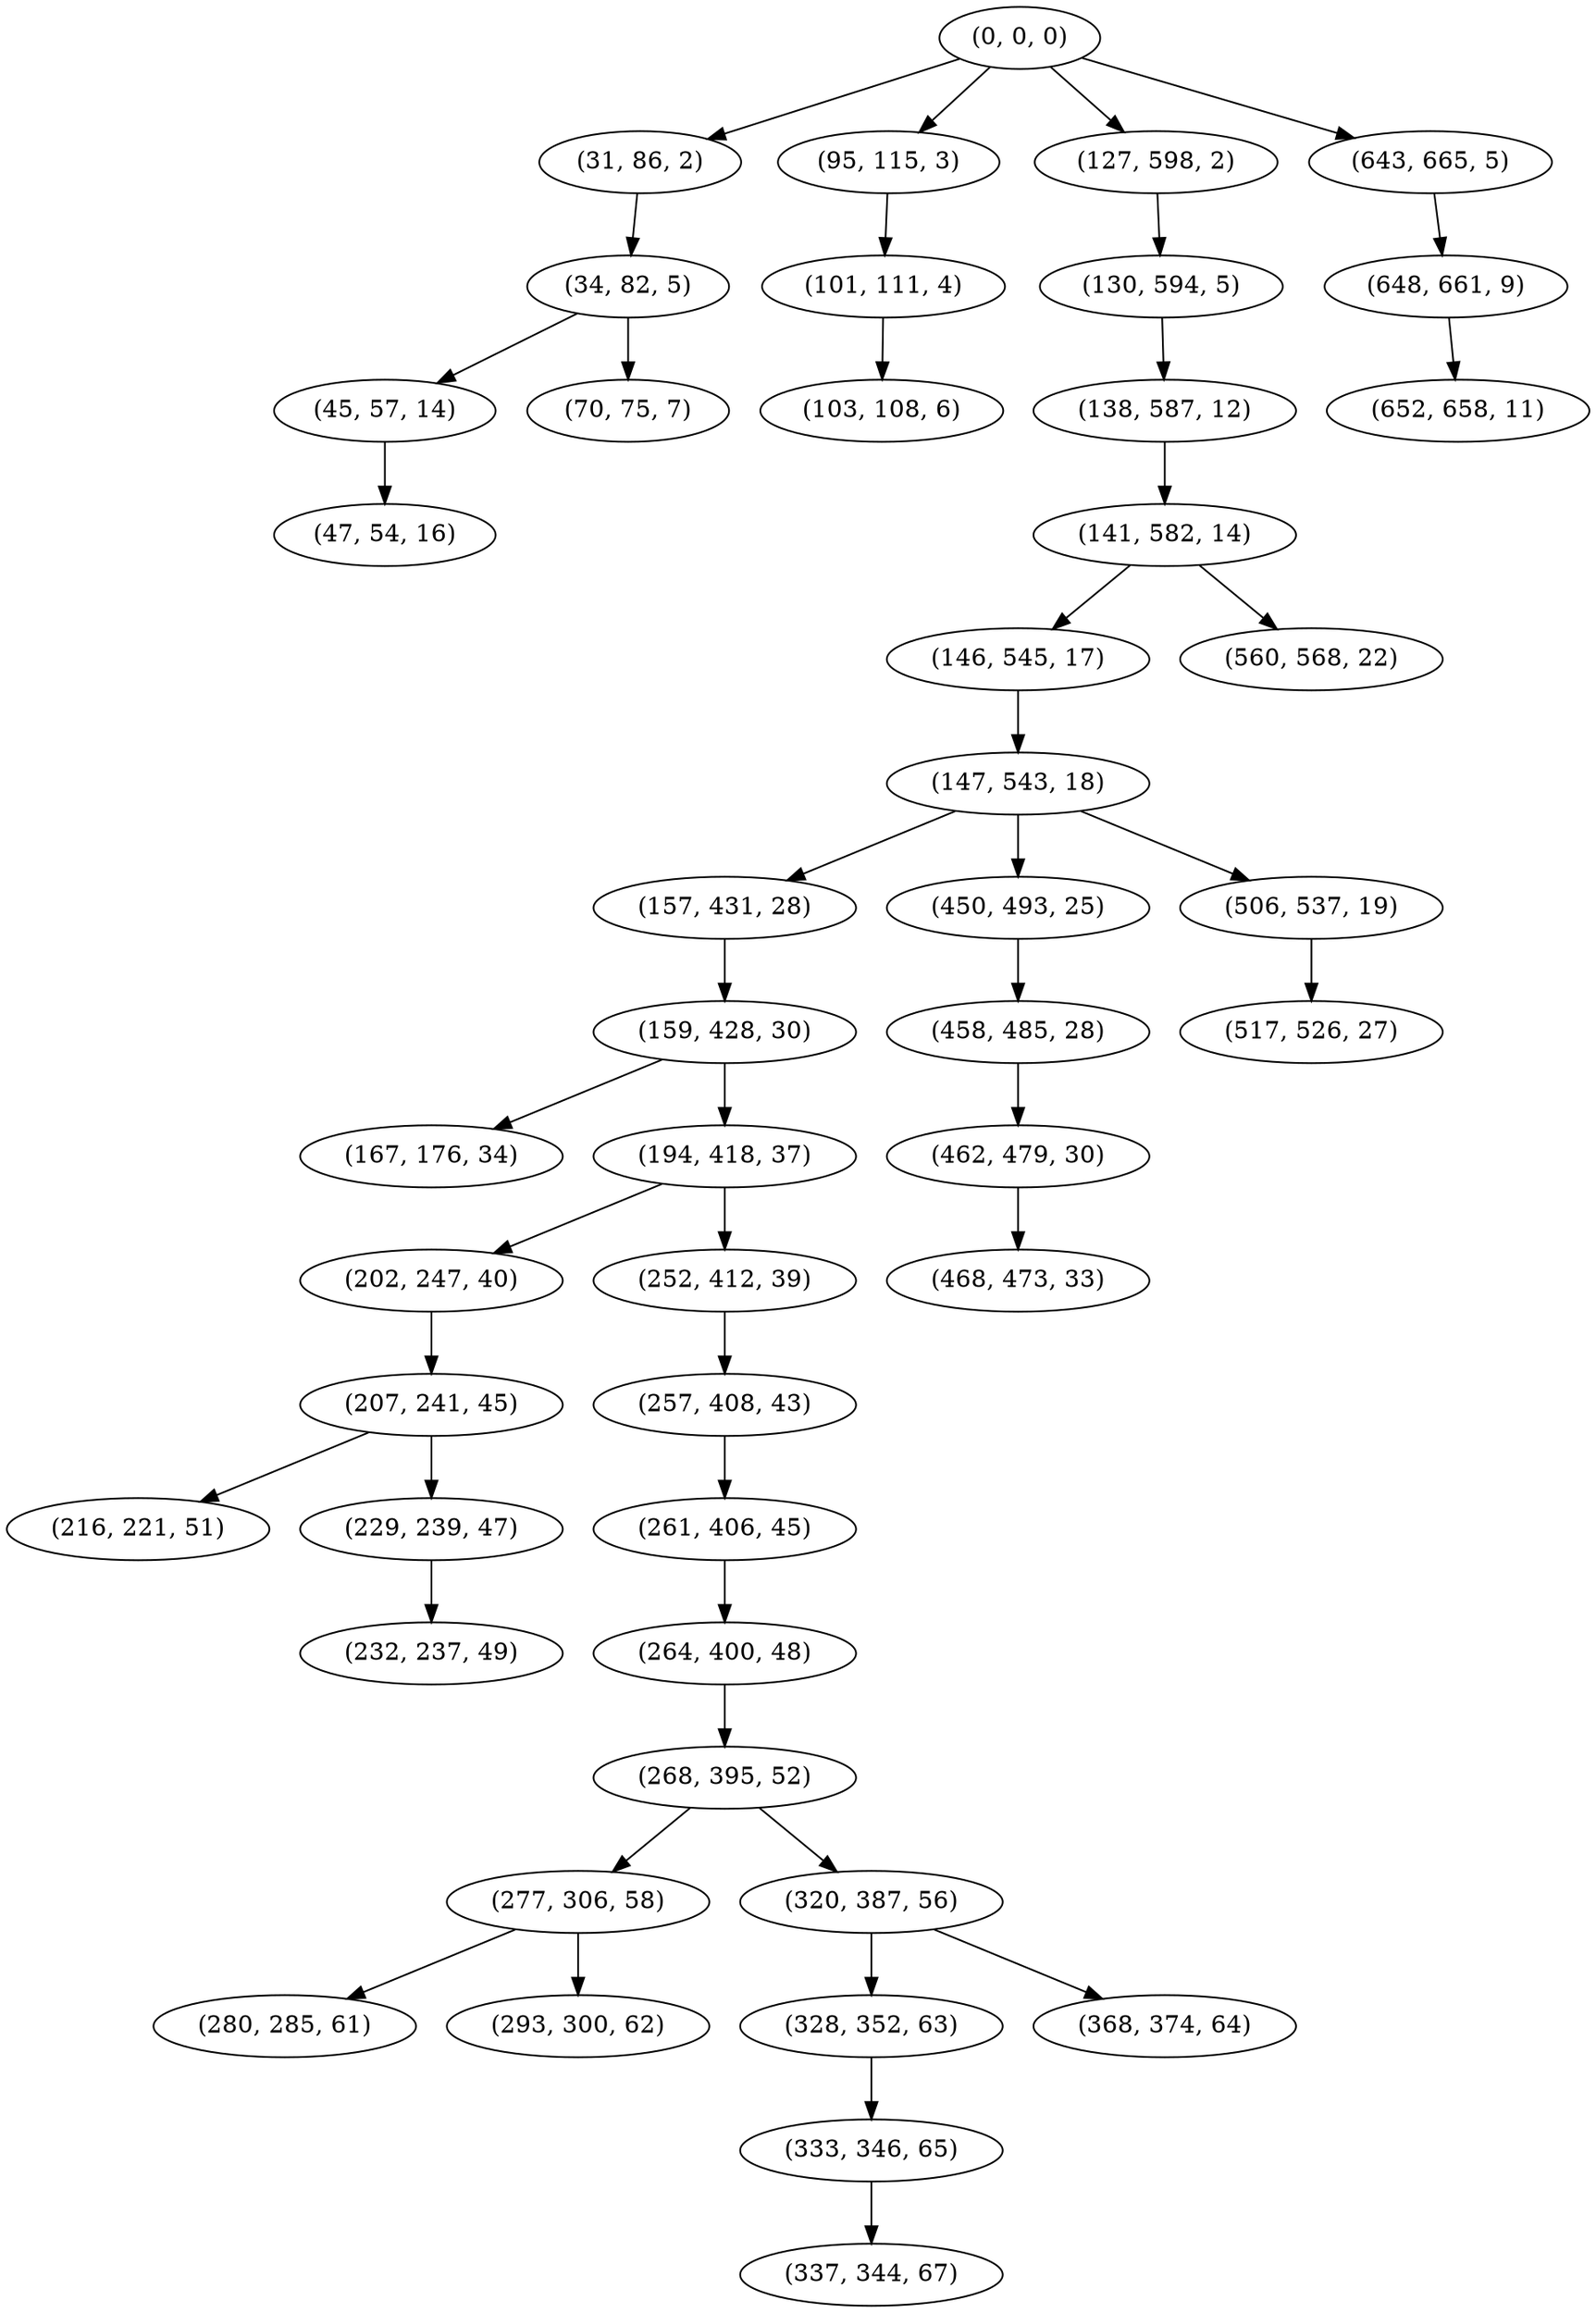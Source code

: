 digraph tree {
    "(0, 0, 0)";
    "(31, 86, 2)";
    "(34, 82, 5)";
    "(45, 57, 14)";
    "(47, 54, 16)";
    "(70, 75, 7)";
    "(95, 115, 3)";
    "(101, 111, 4)";
    "(103, 108, 6)";
    "(127, 598, 2)";
    "(130, 594, 5)";
    "(138, 587, 12)";
    "(141, 582, 14)";
    "(146, 545, 17)";
    "(147, 543, 18)";
    "(157, 431, 28)";
    "(159, 428, 30)";
    "(167, 176, 34)";
    "(194, 418, 37)";
    "(202, 247, 40)";
    "(207, 241, 45)";
    "(216, 221, 51)";
    "(229, 239, 47)";
    "(232, 237, 49)";
    "(252, 412, 39)";
    "(257, 408, 43)";
    "(261, 406, 45)";
    "(264, 400, 48)";
    "(268, 395, 52)";
    "(277, 306, 58)";
    "(280, 285, 61)";
    "(293, 300, 62)";
    "(320, 387, 56)";
    "(328, 352, 63)";
    "(333, 346, 65)";
    "(337, 344, 67)";
    "(368, 374, 64)";
    "(450, 493, 25)";
    "(458, 485, 28)";
    "(462, 479, 30)";
    "(468, 473, 33)";
    "(506, 537, 19)";
    "(517, 526, 27)";
    "(560, 568, 22)";
    "(643, 665, 5)";
    "(648, 661, 9)";
    "(652, 658, 11)";
    "(0, 0, 0)" -> "(31, 86, 2)";
    "(0, 0, 0)" -> "(95, 115, 3)";
    "(0, 0, 0)" -> "(127, 598, 2)";
    "(0, 0, 0)" -> "(643, 665, 5)";
    "(31, 86, 2)" -> "(34, 82, 5)";
    "(34, 82, 5)" -> "(45, 57, 14)";
    "(34, 82, 5)" -> "(70, 75, 7)";
    "(45, 57, 14)" -> "(47, 54, 16)";
    "(95, 115, 3)" -> "(101, 111, 4)";
    "(101, 111, 4)" -> "(103, 108, 6)";
    "(127, 598, 2)" -> "(130, 594, 5)";
    "(130, 594, 5)" -> "(138, 587, 12)";
    "(138, 587, 12)" -> "(141, 582, 14)";
    "(141, 582, 14)" -> "(146, 545, 17)";
    "(141, 582, 14)" -> "(560, 568, 22)";
    "(146, 545, 17)" -> "(147, 543, 18)";
    "(147, 543, 18)" -> "(157, 431, 28)";
    "(147, 543, 18)" -> "(450, 493, 25)";
    "(147, 543, 18)" -> "(506, 537, 19)";
    "(157, 431, 28)" -> "(159, 428, 30)";
    "(159, 428, 30)" -> "(167, 176, 34)";
    "(159, 428, 30)" -> "(194, 418, 37)";
    "(194, 418, 37)" -> "(202, 247, 40)";
    "(194, 418, 37)" -> "(252, 412, 39)";
    "(202, 247, 40)" -> "(207, 241, 45)";
    "(207, 241, 45)" -> "(216, 221, 51)";
    "(207, 241, 45)" -> "(229, 239, 47)";
    "(229, 239, 47)" -> "(232, 237, 49)";
    "(252, 412, 39)" -> "(257, 408, 43)";
    "(257, 408, 43)" -> "(261, 406, 45)";
    "(261, 406, 45)" -> "(264, 400, 48)";
    "(264, 400, 48)" -> "(268, 395, 52)";
    "(268, 395, 52)" -> "(277, 306, 58)";
    "(268, 395, 52)" -> "(320, 387, 56)";
    "(277, 306, 58)" -> "(280, 285, 61)";
    "(277, 306, 58)" -> "(293, 300, 62)";
    "(320, 387, 56)" -> "(328, 352, 63)";
    "(320, 387, 56)" -> "(368, 374, 64)";
    "(328, 352, 63)" -> "(333, 346, 65)";
    "(333, 346, 65)" -> "(337, 344, 67)";
    "(450, 493, 25)" -> "(458, 485, 28)";
    "(458, 485, 28)" -> "(462, 479, 30)";
    "(462, 479, 30)" -> "(468, 473, 33)";
    "(506, 537, 19)" -> "(517, 526, 27)";
    "(643, 665, 5)" -> "(648, 661, 9)";
    "(648, 661, 9)" -> "(652, 658, 11)";
}
